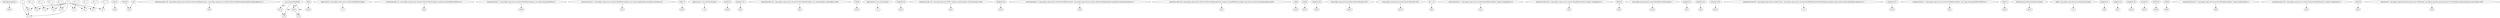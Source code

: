 digraph g {
0[label="@caughtexception"]
1[label="$r51"]
0->1[label=""]
2[label="i6 + 1"]
3[label="i6"]
2->3[label=""]
4[label="r2[i21]"]
5[label="$r6"]
4->5[label=""]
6[label="r60[i19]"]
7[label="r61"]
6->7[label=""]
8[label="interfaceinvoke r59.<org.eclipse.osgi.service.resolver.NativeCodeSpecification: org.eclipse.osgi.service.resolver.NativeCodeDescription[] getPossibleSuppliers()>()"]
9[label="r60"]
8->9[label=""]
10[label="1"]
11[label="z11"]
10->11[label=""]
12[label="$r15"]
13[label="r58"]
12->13[label=""]
14[label="r4[i6]"]
15[label="$r44"]
14->15[label=""]
16[label="@parameter0: org.eclipse.osgi.service.resolver.BundleDescription"]
17[label="r1"]
16->17[label=""]
18[label="interfaceinvoke r61.<org.eclipse.osgi.service.resolver.NativeCodeDescription: boolean hasInvalidNativePaths()>()"]
19[label="$z4"]
18->19[label=""]
20[label="interfaceinvoke r1.<org.eclipse.osgi.service.resolver.BundleDescription: java.lang.String getName()>()"]
21[label="$r30"]
20->21[label=""]
22[label="interfaceinvoke r1.<org.eclipse.osgi.service.resolver.BundleDescription: java.lang.String[] getExecutionEnvironments()>()"]
23[label="r54"]
22->23[label=""]
24[label="i12 + 1"]
25[label="i12"]
24->25[label=""]
26[label="0"]
26->3[label=""]
27[label="r54[i17]"]
28[label="$r19"]
27->28[label=""]
29[label="i19 + 1"]
30[label="i19"]
29->30[label=""]
31[label="@parameter1: java.util.Dictionary[]"]
32[label="r2"]
31->32[label=""]
33[label="$z10"]
33->11[label=""]
34[label="$r24[i12]"]
35[label="$r25"]
34->35[label=""]
36[label="java.lang.StringBuffer"]
36->13[label="type"]
37[label="lengthof r53"]
38[label="$i9"]
37->38[label=""]
39[label="interfaceinvoke r61.<org.eclipse.osgi.service.resolver.NativeCodeDescription: int compareTo(java.lang.Object)>($r9)"]
40[label="$i2"]
39->40[label=""]
41[label="r53[i8]"]
42[label="$r32"]
41->42[label=""]
26->25[label=""]
43[label="@parameter2: java.util.ArrayList"]
44[label="r3"]
43->44[label=""]
45[label="lengthof r54"]
46[label="$i18"]
45->46[label=""]
47[label="interfaceinvoke r63.<org.osgi.framework.Filter: boolean matchCase(java.util.Dictionary)>($r6)"]
48[label="$z2"]
47->48[label=""]
49[label="lengthof r54"]
50[label="$i10"]
49->50[label=""]
51[label="interfaceinvoke r1.<org.eclipse.osgi.service.resolver.BundleDescription: org.eclipse.osgi.service.resolver.NativeCodeSpecification getNativeCodeSpecification()>()"]
52[label="r59"]
51->52[label=""]
53[label="i11"]
26->53[label=""]
54[label="interfaceinvoke r59.<org.eclipse.osgi.service.resolver.NativeCodeSpecification: boolean isSatisfiedBy(org.eclipse.osgi.service.resolver.BaseDescription)>($r8)"]
55[label="$z3"]
54->55[label=""]
56[label="r4[i6]"]
57[label="$r40"]
56->57[label=""]
58[label="r53[i8]"]
59[label="$r31"]
58->59[label=""]
60[label="lengthof r60"]
61[label="$i20"]
60->61[label=""]
62[label="(org.eclipse.osgi.internal.module.ResolverBundle) $r35"]
63[label="$r36"]
62->63[label=""]
64[label="$r38"]
36->64[label="type"]
65[label="i11 + 1"]
65->53[label=""]
66[label="(org.eclipse.osgi.internal.module.ResolverBundle) $r32"]
67[label="$r33"]
66->67[label=""]
68[label="$i3 + 20"]
69[label="$i4"]
68->69[label=""]
70[label="i21 + 1"]
71[label="i21"]
70->71[label=""]
72[label="interfaceinvoke r1.<org.eclipse.osgi.service.resolver.BundleDescription: boolean isSingleton()>()"]
73[label="$z1"]
72->73[label=""]
74[label="null"]
74->7[label=""]
26->71[label=""]
75[label="interfaceinvoke $r34.<org.eclipse.osgi.service.resolver.BundleDescription: boolean isSingleton()>()"]
76[label="$z7"]
75->76[label=""]
77[label="r60[i19]"]
78[label="$r9"]
77->78[label=""]
26->30[label=""]
79[label="i13"]
26->79[label=""]
80[label="i13 + 1"]
80->79[label=""]
36->12[label="type"]
81[label="(org.eclipse.osgi.internal.resolver.BundleDescriptionImpl) r1"]
82[label="$r28"]
81->82[label=""]
83[label="lengthof r2"]
84[label="$i1"]
83->84[label=""]
85[label="i17 + 1"]
86[label="i17"]
85->86[label=""]
87[label="r52"]
36->87[label="type"]
88[label="lengthof r53"]
89[label="$i5"]
88->89[label=""]
90[label="lengthof $r56"]
91[label="$i14"]
90->91[label=""]
92[label="interfaceinvoke $r5.<org.eclipse.osgi.service.resolver.State: org.eclipse.osgi.service.resolver.DisabledInfo[] getDisabledInfos(org.eclipse.osgi.service.resolver.BundleDescription)>(r1)"]
93[label="r4"]
92->93[label=""]
94[label="lengthof $r57"]
95[label="$i15"]
94->95[label=""]
96[label="interfaceinvoke r1.<org.eclipse.osgi.service.resolver.BundleDescription: java.lang.String getPlatformFilter()>()"]
97[label="r62"]
96->97[label=""]
98[label="i8 + 1"]
99[label="i8"]
98->99[label=""]
26->33[label=""]
26->86[label=""]
10->33[label=""]
100[label="r54[i11]"]
101[label="$r26"]
100->101[label=""]
102[label="'Bundle-RequiredExecutionEnvironment'"]
103[label="$r16"]
102->103[label=""]
104[label="@this: org.eclipse.osgi.internal.module.ResolverImpl"]
105[label="r0"]
104->105[label=""]
106[label="lengthof r4"]
107[label="$i0"]
106->107[label=""]
108[label="lengthof r4"]
109[label="$i7"]
108->109[label=""]
110[label="lengthof r54"]
111[label="$i16"]
110->111[label=""]
26->11[label=""]
112[label="$r25[i13]"]
113[label="$r27"]
112->113[label=""]
114[label="$r55[i12]"]
115[label="$r56"]
114->115[label=""]
116[label="r53[i8]"]
117[label="$r35"]
116->117[label=""]
118[label="interfaceinvoke $r37.<org.eclipse.osgi.service.resolver.BundleDescription: boolean isResolved()>()"]
119[label="$z8"]
118->119[label=""]
120[label="interfaceinvoke r59.<org.eclipse.osgi.service.resolver.NativeCodeSpecification: boolean isOptional()>()"]
121[label="$z5"]
120->121[label=""]
122[label="r60[i19]"]
123[label="$r8"]
122->123[label=""]
26->99[label=""]
64->87[label=""]
124[label="staticinvoke <org.eclipse.osgi.framework.internal.core.FilterImpl: org.eclipse.osgi.framework.internal.core.FilterImpl newInstance(java.lang.String)>(r62)"]
125[label="r63"]
124->125[label=""]
}
